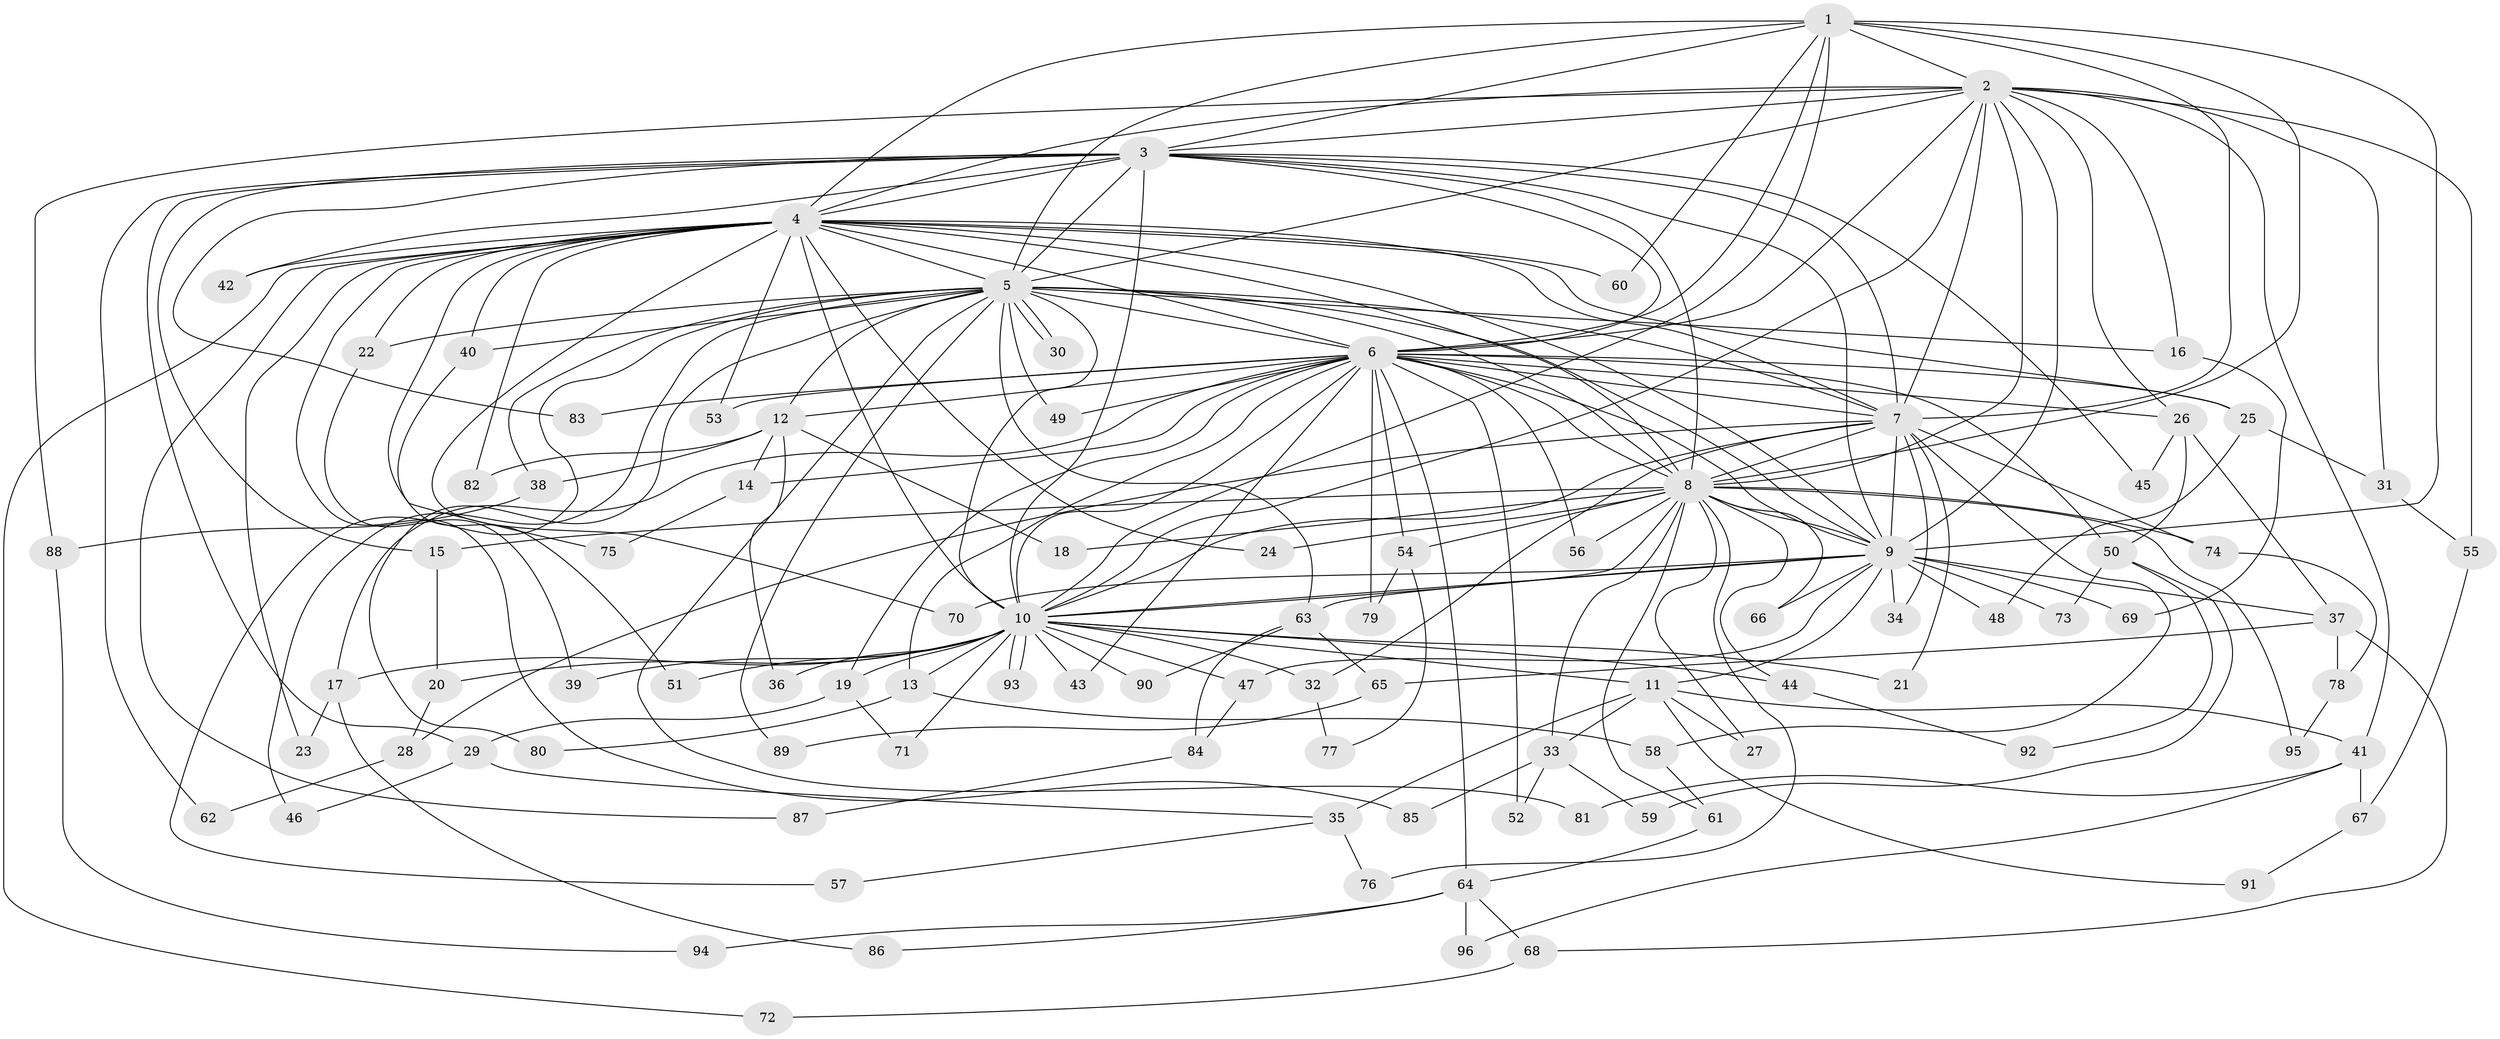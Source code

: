 // Generated by graph-tools (version 1.1) at 2025/11/02/27/25 16:11:03]
// undirected, 96 vertices, 217 edges
graph export_dot {
graph [start="1"]
  node [color=gray90,style=filled];
  1;
  2;
  3;
  4;
  5;
  6;
  7;
  8;
  9;
  10;
  11;
  12;
  13;
  14;
  15;
  16;
  17;
  18;
  19;
  20;
  21;
  22;
  23;
  24;
  25;
  26;
  27;
  28;
  29;
  30;
  31;
  32;
  33;
  34;
  35;
  36;
  37;
  38;
  39;
  40;
  41;
  42;
  43;
  44;
  45;
  46;
  47;
  48;
  49;
  50;
  51;
  52;
  53;
  54;
  55;
  56;
  57;
  58;
  59;
  60;
  61;
  62;
  63;
  64;
  65;
  66;
  67;
  68;
  69;
  70;
  71;
  72;
  73;
  74;
  75;
  76;
  77;
  78;
  79;
  80;
  81;
  82;
  83;
  84;
  85;
  86;
  87;
  88;
  89;
  90;
  91;
  92;
  93;
  94;
  95;
  96;
  1 -- 2;
  1 -- 3;
  1 -- 4;
  1 -- 5;
  1 -- 6;
  1 -- 7;
  1 -- 8;
  1 -- 9;
  1 -- 10;
  1 -- 60;
  2 -- 3;
  2 -- 4;
  2 -- 5;
  2 -- 6;
  2 -- 7;
  2 -- 8;
  2 -- 9;
  2 -- 10;
  2 -- 16;
  2 -- 26;
  2 -- 31;
  2 -- 41;
  2 -- 55;
  2 -- 88;
  3 -- 4;
  3 -- 5;
  3 -- 6;
  3 -- 7;
  3 -- 8;
  3 -- 9;
  3 -- 10;
  3 -- 15;
  3 -- 29;
  3 -- 42;
  3 -- 45;
  3 -- 62;
  3 -- 83;
  4 -- 5;
  4 -- 6;
  4 -- 7;
  4 -- 8;
  4 -- 9;
  4 -- 10;
  4 -- 22;
  4 -- 23;
  4 -- 24;
  4 -- 25;
  4 -- 40;
  4 -- 42;
  4 -- 53;
  4 -- 60;
  4 -- 70;
  4 -- 72;
  4 -- 75;
  4 -- 82;
  4 -- 85;
  4 -- 87;
  5 -- 6;
  5 -- 7;
  5 -- 8;
  5 -- 9;
  5 -- 10;
  5 -- 12;
  5 -- 16;
  5 -- 22;
  5 -- 30;
  5 -- 30;
  5 -- 38;
  5 -- 40;
  5 -- 46;
  5 -- 49;
  5 -- 57;
  5 -- 63;
  5 -- 80;
  5 -- 81;
  5 -- 89;
  6 -- 7;
  6 -- 8;
  6 -- 9;
  6 -- 10;
  6 -- 12;
  6 -- 13;
  6 -- 14;
  6 -- 17;
  6 -- 19;
  6 -- 25;
  6 -- 26;
  6 -- 43;
  6 -- 49;
  6 -- 50;
  6 -- 52;
  6 -- 53;
  6 -- 54;
  6 -- 56;
  6 -- 64;
  6 -- 79;
  6 -- 83;
  7 -- 8;
  7 -- 9;
  7 -- 10;
  7 -- 21;
  7 -- 28;
  7 -- 32;
  7 -- 34;
  7 -- 58;
  7 -- 74;
  8 -- 9;
  8 -- 10;
  8 -- 15;
  8 -- 18;
  8 -- 24;
  8 -- 27;
  8 -- 33;
  8 -- 44;
  8 -- 54;
  8 -- 56;
  8 -- 61;
  8 -- 66;
  8 -- 74;
  8 -- 76;
  8 -- 95;
  9 -- 10;
  9 -- 11;
  9 -- 34;
  9 -- 37;
  9 -- 47;
  9 -- 48;
  9 -- 63;
  9 -- 66;
  9 -- 69;
  9 -- 70;
  9 -- 73;
  10 -- 11;
  10 -- 13;
  10 -- 17;
  10 -- 19;
  10 -- 20;
  10 -- 21;
  10 -- 32;
  10 -- 36;
  10 -- 39;
  10 -- 43;
  10 -- 44;
  10 -- 47;
  10 -- 51;
  10 -- 71;
  10 -- 90;
  10 -- 93;
  10 -- 93;
  11 -- 27;
  11 -- 33;
  11 -- 35;
  11 -- 41;
  11 -- 91;
  12 -- 14;
  12 -- 18;
  12 -- 36;
  12 -- 38;
  12 -- 82;
  13 -- 58;
  13 -- 80;
  14 -- 75;
  15 -- 20;
  16 -- 69;
  17 -- 23;
  17 -- 86;
  19 -- 29;
  19 -- 71;
  20 -- 28;
  22 -- 39;
  25 -- 31;
  25 -- 48;
  26 -- 37;
  26 -- 45;
  26 -- 50;
  28 -- 62;
  29 -- 35;
  29 -- 46;
  31 -- 55;
  32 -- 77;
  33 -- 52;
  33 -- 59;
  33 -- 85;
  35 -- 57;
  35 -- 76;
  37 -- 65;
  37 -- 68;
  37 -- 78;
  38 -- 88;
  40 -- 51;
  41 -- 67;
  41 -- 81;
  41 -- 96;
  44 -- 92;
  47 -- 84;
  50 -- 59;
  50 -- 73;
  50 -- 92;
  54 -- 77;
  54 -- 79;
  55 -- 67;
  58 -- 61;
  61 -- 64;
  63 -- 65;
  63 -- 84;
  63 -- 90;
  64 -- 68;
  64 -- 86;
  64 -- 94;
  64 -- 96;
  65 -- 89;
  67 -- 91;
  68 -- 72;
  74 -- 78;
  78 -- 95;
  84 -- 87;
  88 -- 94;
}
